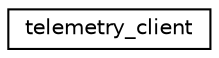 digraph "Graphical Class Hierarchy"
{
  edge [fontname="Helvetica",fontsize="10",labelfontname="Helvetica",labelfontsize="10"];
  node [fontname="Helvetica",fontsize="10",shape=record];
  rankdir="LR";
  Node0 [label="telemetry_client",height=0.2,width=0.4,color="black", fillcolor="white", style="filled",URL="$classtelemetry__client.html"];
}
